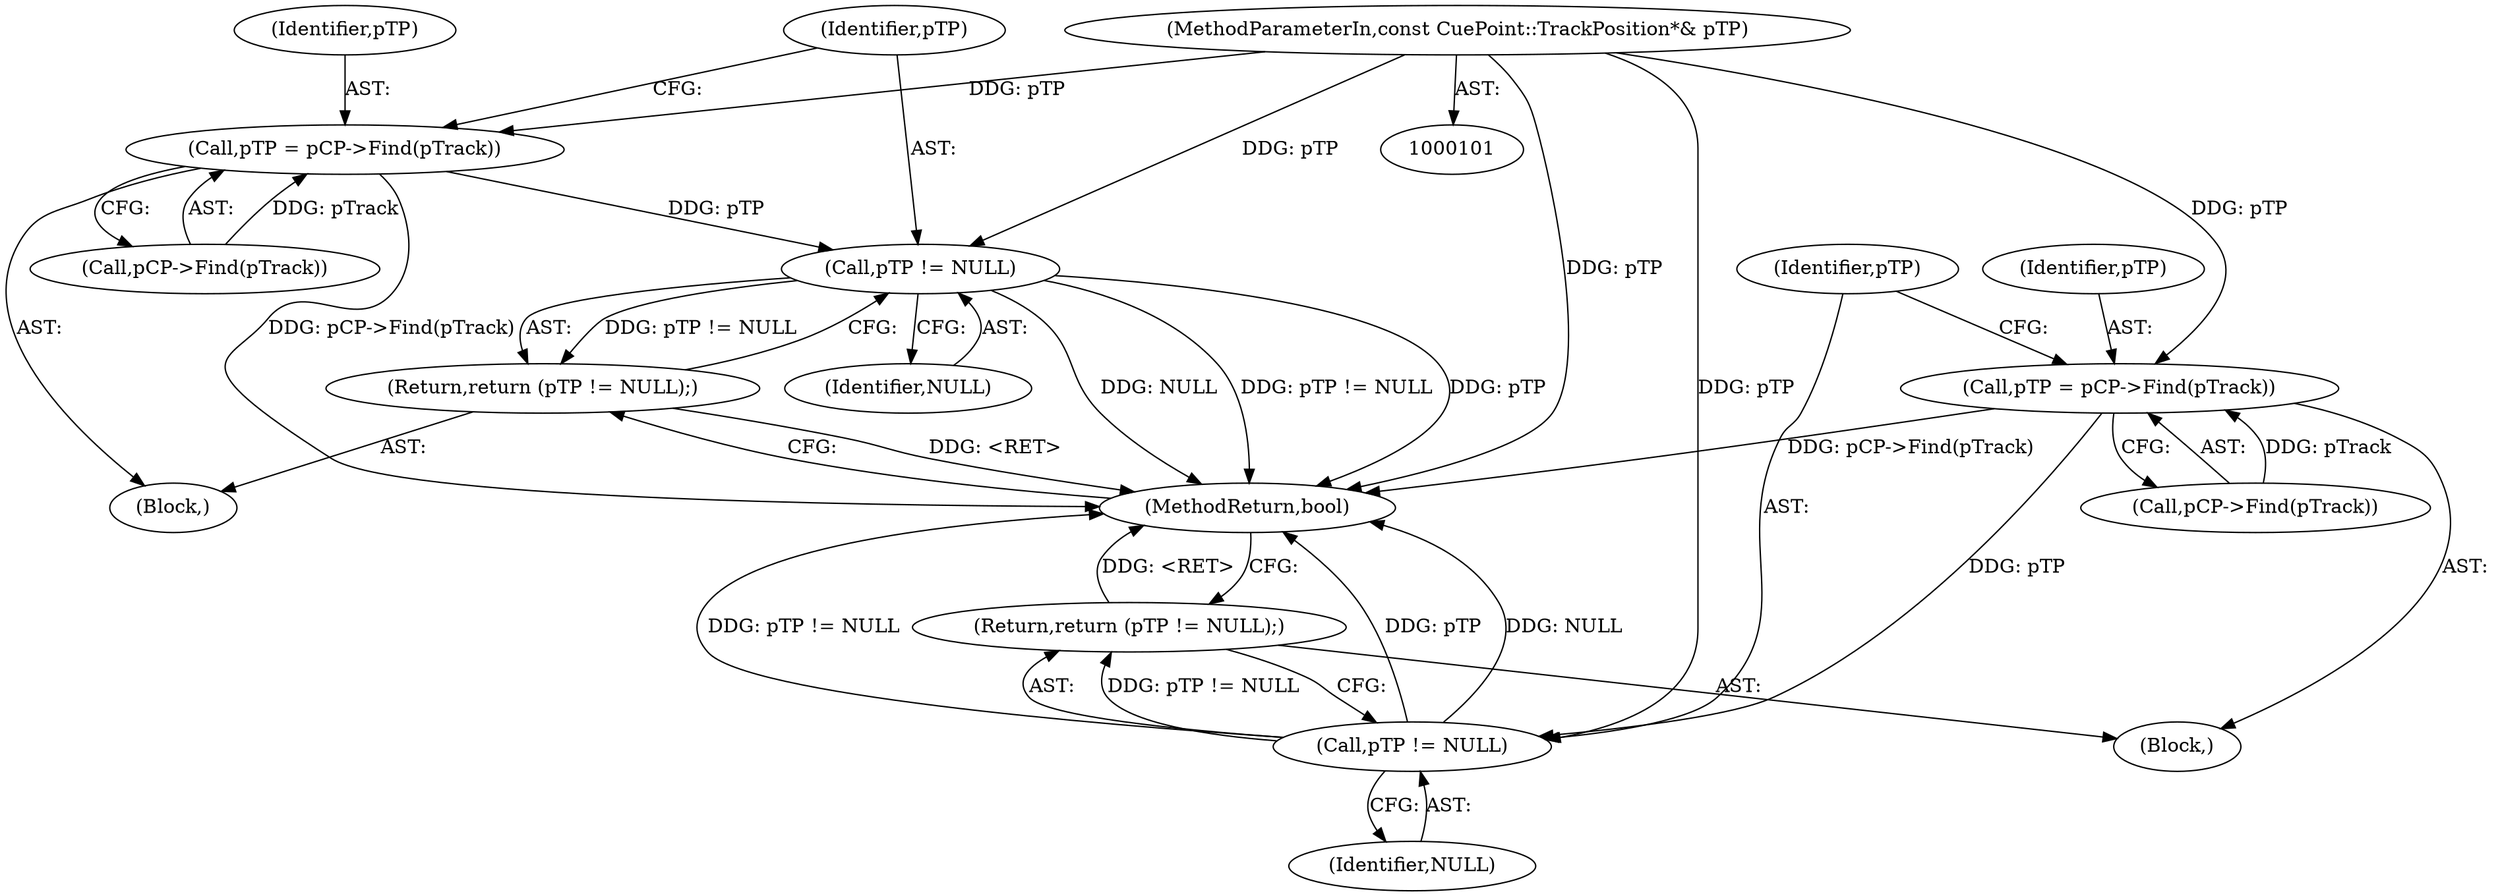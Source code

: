 digraph "1_Android_04839626ed859623901ebd3a5fd483982186b59d_39@del" {
"1000105" [label="(MethodParameterIn,const CuePoint::TrackPosition*& pTP)"];
"1000150" [label="(Call,pTP = pCP->Find(pTrack))"];
"1000155" [label="(Call,pTP != NULL)"];
"1000154" [label="(Return,return (pTP != NULL);)"];
"1000235" [label="(Call,pTP = pCP->Find(pTrack))"];
"1000240" [label="(Call,pTP != NULL)"];
"1000239" [label="(Return,return (pTP != NULL);)"];
"1000242" [label="(Identifier,NULL)"];
"1000156" [label="(Identifier,pTP)"];
"1000241" [label="(Identifier,pTP)"];
"1000149" [label="(Block,)"];
"1000240" [label="(Call,pTP != NULL)"];
"1000106" [label="(Block,)"];
"1000239" [label="(Return,return (pTP != NULL);)"];
"1000150" [label="(Call,pTP = pCP->Find(pTrack))"];
"1000235" [label="(Call,pTP = pCP->Find(pTrack))"];
"1000236" [label="(Identifier,pTP)"];
"1000157" [label="(Identifier,NULL)"];
"1000154" [label="(Return,return (pTP != NULL);)"];
"1000155" [label="(Call,pTP != NULL)"];
"1000243" [label="(MethodReturn,bool)"];
"1000237" [label="(Call,pCP->Find(pTrack))"];
"1000152" [label="(Call,pCP->Find(pTrack))"];
"1000105" [label="(MethodParameterIn,const CuePoint::TrackPosition*& pTP)"];
"1000151" [label="(Identifier,pTP)"];
"1000105" -> "1000101"  [label="AST: "];
"1000105" -> "1000243"  [label="DDG: pTP"];
"1000105" -> "1000150"  [label="DDG: pTP"];
"1000105" -> "1000155"  [label="DDG: pTP"];
"1000105" -> "1000235"  [label="DDG: pTP"];
"1000105" -> "1000240"  [label="DDG: pTP"];
"1000150" -> "1000149"  [label="AST: "];
"1000150" -> "1000152"  [label="CFG: "];
"1000151" -> "1000150"  [label="AST: "];
"1000152" -> "1000150"  [label="AST: "];
"1000156" -> "1000150"  [label="CFG: "];
"1000150" -> "1000243"  [label="DDG: pCP->Find(pTrack)"];
"1000152" -> "1000150"  [label="DDG: pTrack"];
"1000150" -> "1000155"  [label="DDG: pTP"];
"1000155" -> "1000154"  [label="AST: "];
"1000155" -> "1000157"  [label="CFG: "];
"1000156" -> "1000155"  [label="AST: "];
"1000157" -> "1000155"  [label="AST: "];
"1000154" -> "1000155"  [label="CFG: "];
"1000155" -> "1000243"  [label="DDG: NULL"];
"1000155" -> "1000243"  [label="DDG: pTP != NULL"];
"1000155" -> "1000243"  [label="DDG: pTP"];
"1000155" -> "1000154"  [label="DDG: pTP != NULL"];
"1000154" -> "1000149"  [label="AST: "];
"1000243" -> "1000154"  [label="CFG: "];
"1000154" -> "1000243"  [label="DDG: <RET>"];
"1000235" -> "1000106"  [label="AST: "];
"1000235" -> "1000237"  [label="CFG: "];
"1000236" -> "1000235"  [label="AST: "];
"1000237" -> "1000235"  [label="AST: "];
"1000241" -> "1000235"  [label="CFG: "];
"1000235" -> "1000243"  [label="DDG: pCP->Find(pTrack)"];
"1000237" -> "1000235"  [label="DDG: pTrack"];
"1000235" -> "1000240"  [label="DDG: pTP"];
"1000240" -> "1000239"  [label="AST: "];
"1000240" -> "1000242"  [label="CFG: "];
"1000241" -> "1000240"  [label="AST: "];
"1000242" -> "1000240"  [label="AST: "];
"1000239" -> "1000240"  [label="CFG: "];
"1000240" -> "1000243"  [label="DDG: pTP != NULL"];
"1000240" -> "1000243"  [label="DDG: NULL"];
"1000240" -> "1000243"  [label="DDG: pTP"];
"1000240" -> "1000239"  [label="DDG: pTP != NULL"];
"1000239" -> "1000106"  [label="AST: "];
"1000243" -> "1000239"  [label="CFG: "];
"1000239" -> "1000243"  [label="DDG: <RET>"];
}
